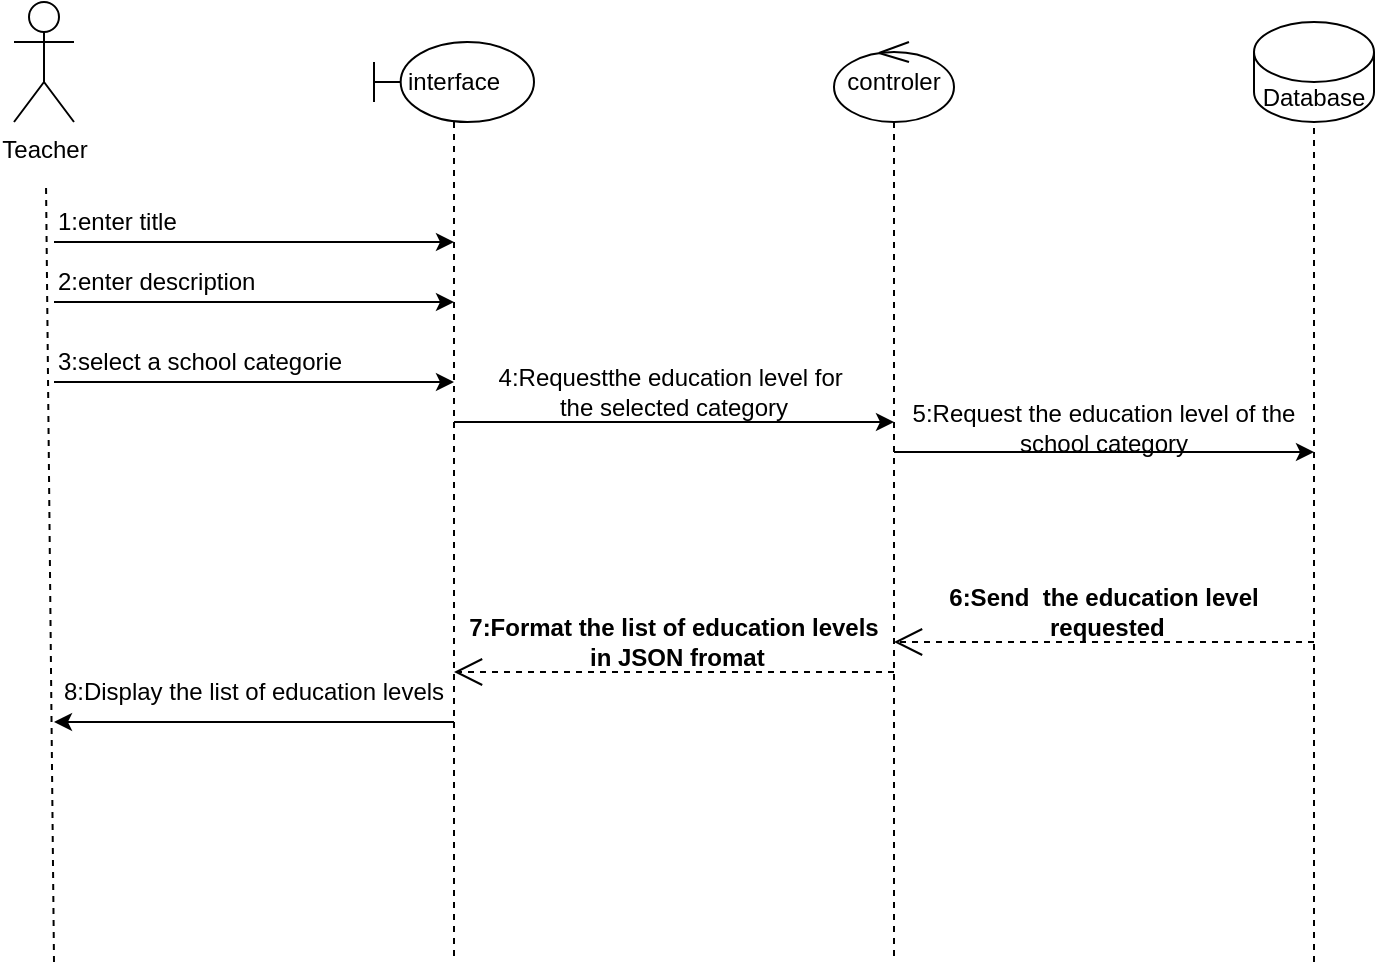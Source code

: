 <mxfile version="24.7.7">
  <diagram name="Page-1" id="2M7vfnE1_t85mSoZJv6D">
    <mxGraphModel dx="1380" dy="747" grid="1" gridSize="10" guides="1" tooltips="1" connect="1" arrows="1" fold="1" page="1" pageScale="1" pageWidth="827" pageHeight="1169" math="0" shadow="0">
      <root>
        <mxCell id="0" />
        <mxCell id="1" parent="0" />
        <mxCell id="HVPG8_S9lerH4-LkVRMY-1" value="Teacher&lt;div&gt;&lt;br&gt;&lt;/div&gt;" style="shape=umlActor;verticalLabelPosition=bottom;verticalAlign=top;html=1;" vertex="1" parent="1">
          <mxGeometry x="70" y="280" width="30" height="60" as="geometry" />
        </mxCell>
        <mxCell id="HVPG8_S9lerH4-LkVRMY-2" value="interface" style="shape=umlLifeline;perimeter=lifelinePerimeter;whiteSpace=wrap;html=1;container=1;dropTarget=0;collapsible=0;recursiveResize=0;outlineConnect=0;portConstraint=eastwest;newEdgeStyle={&quot;curved&quot;:0,&quot;rounded&quot;:0};participant=umlBoundary;" vertex="1" parent="1">
          <mxGeometry x="250" y="300" width="80" height="460" as="geometry" />
        </mxCell>
        <mxCell id="HVPG8_S9lerH4-LkVRMY-4" value="" style="endArrow=none;dashed=1;html=1;rounded=0;" edge="1" parent="1">
          <mxGeometry width="50" height="50" relative="1" as="geometry">
            <mxPoint x="90" y="760" as="sourcePoint" />
            <mxPoint x="86" y="370" as="targetPoint" />
          </mxGeometry>
        </mxCell>
        <mxCell id="HVPG8_S9lerH4-LkVRMY-5" value="controler" style="shape=umlLifeline;perimeter=lifelinePerimeter;whiteSpace=wrap;html=1;container=1;dropTarget=0;collapsible=0;recursiveResize=0;outlineConnect=0;portConstraint=eastwest;newEdgeStyle={&quot;curved&quot;:0,&quot;rounded&quot;:0};participant=umlControl;" vertex="1" parent="1">
          <mxGeometry x="480" y="300" width="60" height="460" as="geometry" />
        </mxCell>
        <mxCell id="HVPG8_S9lerH4-LkVRMY-6" value="Database" style="shape=cylinder3;whiteSpace=wrap;html=1;boundedLbl=1;backgroundOutline=1;size=15;" vertex="1" parent="1">
          <mxGeometry x="690" y="290" width="60" height="50" as="geometry" />
        </mxCell>
        <mxCell id="HVPG8_S9lerH4-LkVRMY-7" value="" style="endArrow=none;dashed=1;html=1;rounded=0;entryX=0.5;entryY=1;entryDx=0;entryDy=0;entryPerimeter=0;" edge="1" parent="1" target="HVPG8_S9lerH4-LkVRMY-6">
          <mxGeometry width="50" height="50" relative="1" as="geometry">
            <mxPoint x="720" y="760" as="sourcePoint" />
            <mxPoint x="680" y="460" as="targetPoint" />
          </mxGeometry>
        </mxCell>
        <mxCell id="HVPG8_S9lerH4-LkVRMY-8" value="" style="endArrow=classic;html=1;rounded=0;exitX=0;exitY=1;exitDx=0;exitDy=0;entryX=1;entryY=1;entryDx=0;entryDy=0;" edge="1" parent="1" source="HVPG8_S9lerH4-LkVRMY-9" target="HVPG8_S9lerH4-LkVRMY-9">
          <mxGeometry width="50" height="50" relative="1" as="geometry">
            <mxPoint x="110" y="410" as="sourcePoint" />
            <mxPoint x="200" y="410" as="targetPoint" />
          </mxGeometry>
        </mxCell>
        <mxCell id="HVPG8_S9lerH4-LkVRMY-9" value="1:enter title" style="text;html=1;align=left;verticalAlign=middle;whiteSpace=wrap;rounded=0;" vertex="1" parent="1">
          <mxGeometry x="90" y="380" width="200" height="20" as="geometry" />
        </mxCell>
        <mxCell id="HVPG8_S9lerH4-LkVRMY-10" value="" style="endArrow=classic;html=1;rounded=0;exitX=0;exitY=1;exitDx=0;exitDy=0;entryX=1;entryY=1;entryDx=0;entryDy=0;" edge="1" parent="1" source="HVPG8_S9lerH4-LkVRMY-11" target="HVPG8_S9lerH4-LkVRMY-11">
          <mxGeometry width="50" height="50" relative="1" as="geometry">
            <mxPoint x="110" y="440" as="sourcePoint" />
            <mxPoint x="200" y="440" as="targetPoint" />
          </mxGeometry>
        </mxCell>
        <mxCell id="HVPG8_S9lerH4-LkVRMY-11" value="2:enter description" style="text;html=1;align=left;verticalAlign=middle;whiteSpace=wrap;rounded=0;" vertex="1" parent="1">
          <mxGeometry x="90" y="410" width="200" height="20" as="geometry" />
        </mxCell>
        <mxCell id="HVPG8_S9lerH4-LkVRMY-12" value="" style="endArrow=classic;html=1;rounded=0;entryX=1;entryY=1;entryDx=0;entryDy=0;exitX=0;exitY=1;exitDx=0;exitDy=0;" edge="1" parent="1" source="HVPG8_S9lerH4-LkVRMY-13" target="HVPG8_S9lerH4-LkVRMY-13">
          <mxGeometry width="50" height="50" relative="1" as="geometry">
            <mxPoint x="120" y="480" as="sourcePoint" />
            <mxPoint x="190" y="470" as="targetPoint" />
          </mxGeometry>
        </mxCell>
        <mxCell id="HVPG8_S9lerH4-LkVRMY-13" value="3:select a school categorie" style="text;html=1;align=left;verticalAlign=middle;whiteSpace=wrap;rounded=0;" vertex="1" parent="1">
          <mxGeometry x="90" y="450" width="200" height="20" as="geometry" />
        </mxCell>
        <mxCell id="HVPG8_S9lerH4-LkVRMY-14" value="" style="endArrow=classic;html=1;rounded=0;entryX=1;entryY=1;entryDx=0;entryDy=0;exitX=0;exitY=1;exitDx=0;exitDy=0;" edge="1" parent="1" source="HVPG8_S9lerH4-LkVRMY-15" target="HVPG8_S9lerH4-LkVRMY-15">
          <mxGeometry width="50" height="50" relative="1" as="geometry">
            <mxPoint x="350" y="530" as="sourcePoint" />
            <mxPoint x="430" y="530" as="targetPoint" />
          </mxGeometry>
        </mxCell>
        <mxCell id="HVPG8_S9lerH4-LkVRMY-15" value="4:Requestthe education level for&amp;nbsp;&lt;div&gt;the selected category&lt;/div&gt;" style="text;html=1;align=center;verticalAlign=middle;whiteSpace=wrap;rounded=0;" vertex="1" parent="1">
          <mxGeometry x="290" y="460" width="220" height="30" as="geometry" />
        </mxCell>
        <mxCell id="HVPG8_S9lerH4-LkVRMY-16" value="5:Request the education level of the school category" style="text;html=1;align=center;verticalAlign=middle;whiteSpace=wrap;rounded=0;" vertex="1" parent="1">
          <mxGeometry x="510" y="480" width="210" height="25" as="geometry" />
        </mxCell>
        <mxCell id="HVPG8_S9lerH4-LkVRMY-17" value="" style="endArrow=classic;html=1;rounded=0;exitX=0;exitY=1;exitDx=0;exitDy=0;entryX=1;entryY=1;entryDx=0;entryDy=0;" edge="1" parent="1" source="HVPG8_S9lerH4-LkVRMY-16" target="HVPG8_S9lerH4-LkVRMY-16">
          <mxGeometry width="50" height="50" relative="1" as="geometry">
            <mxPoint x="570" y="470" as="sourcePoint" />
            <mxPoint x="620" y="420" as="targetPoint" />
          </mxGeometry>
        </mxCell>
        <mxCell id="HVPG8_S9lerH4-LkVRMY-18" value="" style="endArrow=open;endSize=12;dashed=1;html=1;rounded=0;entryX=0;entryY=1;entryDx=0;entryDy=0;exitX=1;exitY=1;exitDx=0;exitDy=0;" edge="1" parent="1" source="HVPG8_S9lerH4-LkVRMY-20" target="HVPG8_S9lerH4-LkVRMY-20">
          <mxGeometry width="160" relative="1" as="geometry">
            <mxPoint x="690" y="600" as="sourcePoint" />
            <mxPoint x="570" y="540" as="targetPoint" />
          </mxGeometry>
        </mxCell>
        <mxCell id="HVPG8_S9lerH4-LkVRMY-20" value="&lt;span style=&quot;font-weight: 700; text-wrap: nowrap;&quot;&gt;6:Send&amp;nbsp; the education level&lt;/span&gt;&lt;div&gt;&lt;span style=&quot;font-weight: 700; text-wrap: nowrap;&quot;&gt;&amp;nbsp;requested&lt;/span&gt;&lt;/div&gt;" style="text;html=1;align=center;verticalAlign=middle;whiteSpace=wrap;rounded=0;" vertex="1" parent="1">
          <mxGeometry x="510" y="570" width="210" height="30" as="geometry" />
        </mxCell>
        <mxCell id="HVPG8_S9lerH4-LkVRMY-21" value="" style="endArrow=open;endSize=12;dashed=1;html=1;rounded=0;entryX=0;entryY=1;entryDx=0;entryDy=0;exitX=1;exitY=1;exitDx=0;exitDy=0;" edge="1" parent="1" source="HVPG8_S9lerH4-LkVRMY-22" target="HVPG8_S9lerH4-LkVRMY-22">
          <mxGeometry width="160" relative="1" as="geometry">
            <mxPoint x="480" y="615" as="sourcePoint" />
            <mxPoint x="360" y="555" as="targetPoint" />
          </mxGeometry>
        </mxCell>
        <mxCell id="HVPG8_S9lerH4-LkVRMY-22" value="&lt;span style=&quot;font-weight: 700; text-wrap: nowrap;&quot;&gt;7:Format the list of education levels&lt;/span&gt;&lt;div&gt;&lt;span style=&quot;font-weight: 700; text-wrap: nowrap;&quot;&gt;&amp;nbsp;in JSON fromat&lt;/span&gt;&lt;/div&gt;" style="text;html=1;align=center;verticalAlign=middle;whiteSpace=wrap;rounded=0;" vertex="1" parent="1">
          <mxGeometry x="290" y="585" width="220" height="30" as="geometry" />
        </mxCell>
        <mxCell id="HVPG8_S9lerH4-LkVRMY-23" value="" style="endArrow=classic;html=1;rounded=0;entryX=0;entryY=1;entryDx=0;entryDy=0;exitX=1;exitY=1;exitDx=0;exitDy=0;" edge="1" parent="1" source="HVPG8_S9lerH4-LkVRMY-24" target="HVPG8_S9lerH4-LkVRMY-24">
          <mxGeometry width="50" height="50" relative="1" as="geometry">
            <mxPoint x="240" y="650" as="sourcePoint" />
            <mxPoint x="110" y="650" as="targetPoint" />
          </mxGeometry>
        </mxCell>
        <mxCell id="HVPG8_S9lerH4-LkVRMY-24" value="8:Display the list of education levels" style="text;html=1;align=center;verticalAlign=middle;whiteSpace=wrap;rounded=0;" vertex="1" parent="1">
          <mxGeometry x="90" y="610" width="200" height="30" as="geometry" />
        </mxCell>
      </root>
    </mxGraphModel>
  </diagram>
</mxfile>
